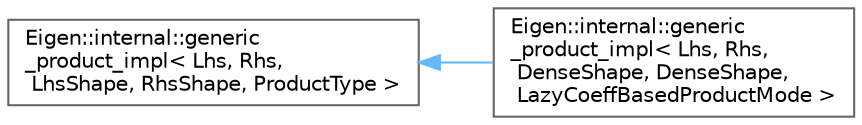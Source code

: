 digraph "类继承关系图"
{
 // LATEX_PDF_SIZE
  bgcolor="transparent";
  edge [fontname=Helvetica,fontsize=10,labelfontname=Helvetica,labelfontsize=10];
  node [fontname=Helvetica,fontsize=10,shape=box,height=0.2,width=0.4];
  rankdir="LR";
  Node0 [id="Node000000",label="Eigen::internal::generic\l_product_impl\< Lhs, Rhs,\l LhsShape, RhsShape, ProductType \>",height=0.2,width=0.4,color="grey40", fillcolor="white", style="filled",URL="$struct_eigen_1_1internal_1_1generic__product__impl.html",tooltip=" "];
  Node0 -> Node1 [id="edge4291_Node000000_Node000001",dir="back",color="steelblue1",style="solid",tooltip=" "];
  Node1 [id="Node000001",label="Eigen::internal::generic\l_product_impl\< Lhs, Rhs,\l DenseShape, DenseShape,\l LazyCoeffBasedProductMode \>",height=0.2,width=0.4,color="grey40", fillcolor="white", style="filled",URL="$struct_eigen_1_1internal_1_1generic__product__impl_3_01_lhs_00_01_rhs_00_01_dense_shape_00_01_dee19e42566a0e6a2965776a41711daa09.html",tooltip=" "];
}
